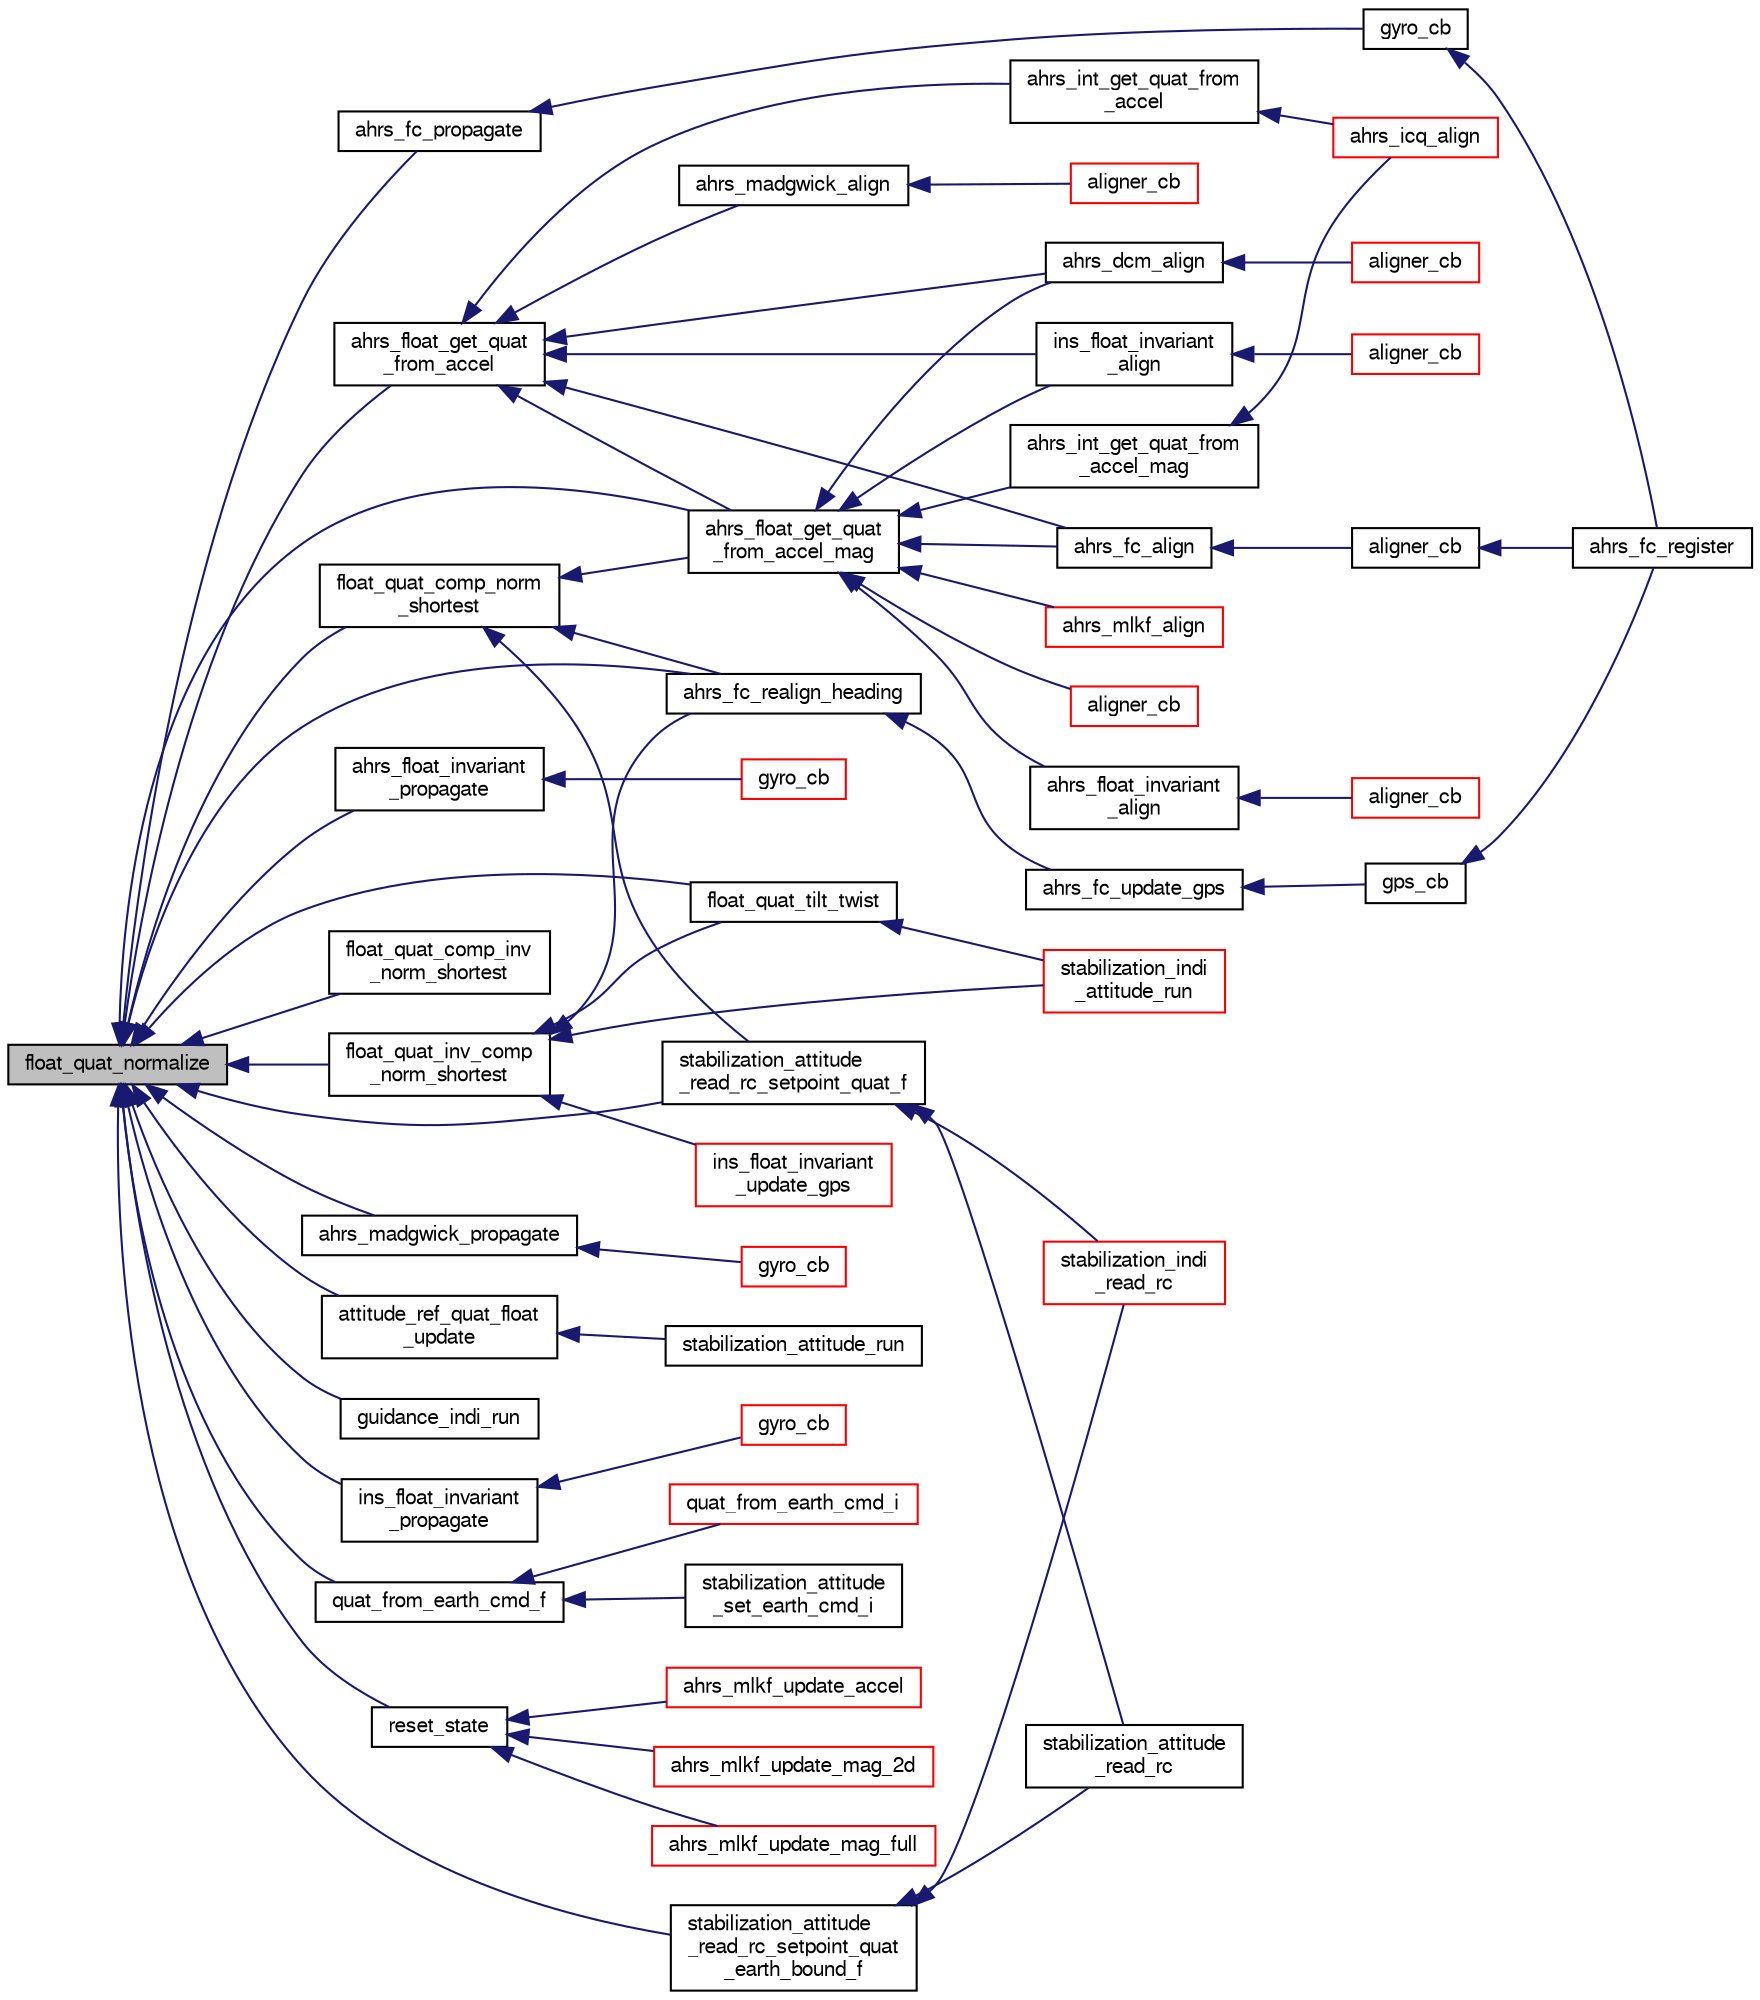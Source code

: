 digraph "float_quat_normalize"
{
  edge [fontname="FreeSans",fontsize="10",labelfontname="FreeSans",labelfontsize="10"];
  node [fontname="FreeSans",fontsize="10",shape=record];
  rankdir="LR";
  Node1 [label="float_quat_normalize",height=0.2,width=0.4,color="black", fillcolor="grey75", style="filled", fontcolor="black"];
  Node1 -> Node2 [dir="back",color="midnightblue",fontsize="10",style="solid",fontname="FreeSans"];
  Node2 [label="ahrs_fc_propagate",height=0.2,width=0.4,color="black", fillcolor="white", style="filled",URL="$ahrs__float__cmpl_8h.html#aa0c9aade7383706d2716fed5f138edb2"];
  Node2 -> Node3 [dir="back",color="midnightblue",fontsize="10",style="solid",fontname="FreeSans"];
  Node3 [label="gyro_cb",height=0.2,width=0.4,color="black", fillcolor="white", style="filled",URL="$ahrs__float__cmpl__wrapper_8c.html#a47e1ea35fdb43af72537c6c9f38b889d"];
  Node3 -> Node4 [dir="back",color="midnightblue",fontsize="10",style="solid",fontname="FreeSans"];
  Node4 [label="ahrs_fc_register",height=0.2,width=0.4,color="black", fillcolor="white", style="filled",URL="$ahrs__float__cmpl__wrapper_8h.html#aa47cd2e2f95362dd732bac1f275344e0"];
  Node1 -> Node5 [dir="back",color="midnightblue",fontsize="10",style="solid",fontname="FreeSans"];
  Node5 [label="ahrs_fc_realign_heading",height=0.2,width=0.4,color="black", fillcolor="white", style="filled",URL="$ahrs__float__cmpl_8h.html#aaabc7dc5bd1a6623dfd6b6642badcb1c",tooltip="Hard reset yaw to a heading. "];
  Node5 -> Node6 [dir="back",color="midnightblue",fontsize="10",style="solid",fontname="FreeSans"];
  Node6 [label="ahrs_fc_update_gps",height=0.2,width=0.4,color="black", fillcolor="white", style="filled",URL="$ahrs__float__cmpl_8h.html#ad866a4c74ddf87b458a8cadc7a002ef2"];
  Node6 -> Node7 [dir="back",color="midnightblue",fontsize="10",style="solid",fontname="FreeSans"];
  Node7 [label="gps_cb",height=0.2,width=0.4,color="black", fillcolor="white", style="filled",URL="$ahrs__float__cmpl__wrapper_8c.html#a1c1656ce80fe1f1ad49fea691164dbf8"];
  Node7 -> Node4 [dir="back",color="midnightblue",fontsize="10",style="solid",fontname="FreeSans"];
  Node1 -> Node8 [dir="back",color="midnightblue",fontsize="10",style="solid",fontname="FreeSans"];
  Node8 [label="ahrs_float_get_quat\l_from_accel",height=0.2,width=0.4,color="black", fillcolor="white", style="filled",URL="$ahrs__float__utils_8h.html#ab9b9f47127bec250cb42814794dda184",tooltip="Compute a quaternion representing roll and pitch from an accelerometer measurement. "];
  Node8 -> Node9 [dir="back",color="midnightblue",fontsize="10",style="solid",fontname="FreeSans"];
  Node9 [label="ahrs_dcm_align",height=0.2,width=0.4,color="black", fillcolor="white", style="filled",URL="$ahrs__float__dcm_8h.html#ac19ef4cf9dfcc61561addd93a8c41a5e"];
  Node9 -> Node10 [dir="back",color="midnightblue",fontsize="10",style="solid",fontname="FreeSans"];
  Node10 [label="aligner_cb",height=0.2,width=0.4,color="red", fillcolor="white", style="filled",URL="$ahrs__float__dcm__wrapper_8c.html#abb508f672663ab1485eae5b9e1799f21"];
  Node8 -> Node11 [dir="back",color="midnightblue",fontsize="10",style="solid",fontname="FreeSans"];
  Node11 [label="ahrs_fc_align",height=0.2,width=0.4,color="black", fillcolor="white", style="filled",URL="$ahrs__float__cmpl_8h.html#a8bb0e2116dd6b4bf9a3fa0caa3f97d27"];
  Node11 -> Node12 [dir="back",color="midnightblue",fontsize="10",style="solid",fontname="FreeSans"];
  Node12 [label="aligner_cb",height=0.2,width=0.4,color="black", fillcolor="white", style="filled",URL="$ahrs__float__cmpl__wrapper_8c.html#abb508f672663ab1485eae5b9e1799f21"];
  Node12 -> Node4 [dir="back",color="midnightblue",fontsize="10",style="solid",fontname="FreeSans"];
  Node8 -> Node13 [dir="back",color="midnightblue",fontsize="10",style="solid",fontname="FreeSans"];
  Node13 [label="ahrs_float_get_quat\l_from_accel_mag",height=0.2,width=0.4,color="black", fillcolor="white", style="filled",URL="$ahrs__float__utils_8h.html#a417a9a4e580b992140640e70992a2a01"];
  Node13 -> Node9 [dir="back",color="midnightblue",fontsize="10",style="solid",fontname="FreeSans"];
  Node13 -> Node11 [dir="back",color="midnightblue",fontsize="10",style="solid",fontname="FreeSans"];
  Node13 -> Node14 [dir="back",color="midnightblue",fontsize="10",style="solid",fontname="FreeSans"];
  Node14 [label="ahrs_float_invariant\l_align",height=0.2,width=0.4,color="black", fillcolor="white", style="filled",URL="$ahrs__float__invariant_8h.html#a4111f176cb3e28593c2ff388169a86f9"];
  Node14 -> Node15 [dir="back",color="midnightblue",fontsize="10",style="solid",fontname="FreeSans"];
  Node15 [label="aligner_cb",height=0.2,width=0.4,color="red", fillcolor="white", style="filled",URL="$ahrs__float__invariant__wrapper_8c.html#abb508f672663ab1485eae5b9e1799f21"];
  Node13 -> Node16 [dir="back",color="midnightblue",fontsize="10",style="solid",fontname="FreeSans"];
  Node16 [label="ahrs_int_get_quat_from\l_accel_mag",height=0.2,width=0.4,color="black", fillcolor="white", style="filled",URL="$ahrs__int__utils_8h.html#a8ea9794c15ad84b2a289385d4a431f60"];
  Node16 -> Node17 [dir="back",color="midnightblue",fontsize="10",style="solid",fontname="FreeSans"];
  Node17 [label="ahrs_icq_align",height=0.2,width=0.4,color="red", fillcolor="white", style="filled",URL="$ahrs__int__cmpl__quat_8h.html#a00670e57757ac4865d6bbd63a6ad4a73"];
  Node13 -> Node18 [dir="back",color="midnightblue",fontsize="10",style="solid",fontname="FreeSans"];
  Node18 [label="ahrs_mlkf_align",height=0.2,width=0.4,color="red", fillcolor="white", style="filled",URL="$ahrs__float__mlkf_8h.html#a65cd8d47048c1cdc4aced2e5a4ce79e2"];
  Node13 -> Node19 [dir="back",color="midnightblue",fontsize="10",style="solid",fontname="FreeSans"];
  Node19 [label="aligner_cb",height=0.2,width=0.4,color="red", fillcolor="white", style="filled",URL="$ins__mekf__wind__wrapper_8c.html#abb508f672663ab1485eae5b9e1799f21"];
  Node13 -> Node20 [dir="back",color="midnightblue",fontsize="10",style="solid",fontname="FreeSans"];
  Node20 [label="ins_float_invariant\l_align",height=0.2,width=0.4,color="black", fillcolor="white", style="filled",URL="$ins__float__invariant_8h.html#a20f38b74cafe0e2f82412fe7a66dc806"];
  Node20 -> Node21 [dir="back",color="midnightblue",fontsize="10",style="solid",fontname="FreeSans"];
  Node21 [label="aligner_cb",height=0.2,width=0.4,color="red", fillcolor="white", style="filled",URL="$ins__float__invariant__wrapper_8c.html#abb508f672663ab1485eae5b9e1799f21"];
  Node8 -> Node22 [dir="back",color="midnightblue",fontsize="10",style="solid",fontname="FreeSans"];
  Node22 [label="ahrs_int_get_quat_from\l_accel",height=0.2,width=0.4,color="black", fillcolor="white", style="filled",URL="$ahrs__int__utils_8h.html#a01b7d1167e626e382675619369a1fc49"];
  Node22 -> Node17 [dir="back",color="midnightblue",fontsize="10",style="solid",fontname="FreeSans"];
  Node8 -> Node23 [dir="back",color="midnightblue",fontsize="10",style="solid",fontname="FreeSans"];
  Node23 [label="ahrs_madgwick_align",height=0.2,width=0.4,color="black", fillcolor="white", style="filled",URL="$ahrs__madgwick_8h.html#aad35ef1d8e209a830a0c77d488e56dcc"];
  Node23 -> Node24 [dir="back",color="midnightblue",fontsize="10",style="solid",fontname="FreeSans"];
  Node24 [label="aligner_cb",height=0.2,width=0.4,color="red", fillcolor="white", style="filled",URL="$ahrs__madgwick__wrapper_8c.html#abb508f672663ab1485eae5b9e1799f21"];
  Node8 -> Node20 [dir="back",color="midnightblue",fontsize="10",style="solid",fontname="FreeSans"];
  Node1 -> Node13 [dir="back",color="midnightblue",fontsize="10",style="solid",fontname="FreeSans"];
  Node1 -> Node25 [dir="back",color="midnightblue",fontsize="10",style="solid",fontname="FreeSans"];
  Node25 [label="ahrs_float_invariant\l_propagate",height=0.2,width=0.4,color="black", fillcolor="white", style="filled",URL="$ahrs__float__invariant_8h.html#ace7071aaa0f0096495824e48e2e240ff"];
  Node25 -> Node26 [dir="back",color="midnightblue",fontsize="10",style="solid",fontname="FreeSans"];
  Node26 [label="gyro_cb",height=0.2,width=0.4,color="red", fillcolor="white", style="filled",URL="$ahrs__float__invariant__wrapper_8c.html#a47e1ea35fdb43af72537c6c9f38b889d",tooltip="Call ahrs_float_invariant_propagate on new gyro measurements. "];
  Node1 -> Node27 [dir="back",color="midnightblue",fontsize="10",style="solid",fontname="FreeSans"];
  Node27 [label="ahrs_madgwick_propagate",height=0.2,width=0.4,color="black", fillcolor="white", style="filled",URL="$ahrs__madgwick_8h.html#a1983ce3f538a01c2cb88609d5bcc33e2"];
  Node27 -> Node28 [dir="back",color="midnightblue",fontsize="10",style="solid",fontname="FreeSans"];
  Node28 [label="gyro_cb",height=0.2,width=0.4,color="red", fillcolor="white", style="filled",URL="$ahrs__madgwick__wrapper_8c.html#a47e1ea35fdb43af72537c6c9f38b889d",tooltip="Call ahrs_madgwick_propagate on new gyro measurements. "];
  Node1 -> Node29 [dir="back",color="midnightblue",fontsize="10",style="solid",fontname="FreeSans"];
  Node29 [label="attitude_ref_quat_float\l_update",height=0.2,width=0.4,color="black", fillcolor="white", style="filled",URL="$stabilization__attitude__ref__quat__float_8h.html#a6246617981d4269af34291dafdd9f1e3"];
  Node29 -> Node30 [dir="back",color="midnightblue",fontsize="10",style="solid",fontname="FreeSans"];
  Node30 [label="stabilization_attitude_run",height=0.2,width=0.4,color="black", fillcolor="white", style="filled",URL="$stabilization__attitude__quat__float_8c.html#a18a45e70bf2fae908ece863a764f777b"];
  Node1 -> Node31 [dir="back",color="midnightblue",fontsize="10",style="solid",fontname="FreeSans"];
  Node31 [label="float_quat_comp_inv\l_norm_shortest",height=0.2,width=0.4,color="black", fillcolor="white", style="filled",URL="$group__math__algebra__float.html#ga702e4347a599d0f6c4003e347bde3825",tooltip="Composition (multiplication) of two quaternions with normalization. "];
  Node1 -> Node32 [dir="back",color="midnightblue",fontsize="10",style="solid",fontname="FreeSans"];
  Node32 [label="float_quat_comp_norm\l_shortest",height=0.2,width=0.4,color="black", fillcolor="white", style="filled",URL="$group__math__algebra__float.html#ga1046209eec005141af05e1098b559487",tooltip="Composition (multiplication) of two quaternions with normalization. "];
  Node32 -> Node5 [dir="back",color="midnightblue",fontsize="10",style="solid",fontname="FreeSans"];
  Node32 -> Node13 [dir="back",color="midnightblue",fontsize="10",style="solid",fontname="FreeSans"];
  Node32 -> Node33 [dir="back",color="midnightblue",fontsize="10",style="solid",fontname="FreeSans"];
  Node33 [label="stabilization_attitude\l_read_rc_setpoint_quat_f",height=0.2,width=0.4,color="black", fillcolor="white", style="filled",URL="$stabilization__attitude__rc__setpoint_8h.html#a7e0d148d1e5210bb1b299163d77daa4a",tooltip="Read attitude setpoint from RC as quaternion Interprets the stick positions as axes. "];
  Node33 -> Node34 [dir="back",color="midnightblue",fontsize="10",style="solid",fontname="FreeSans"];
  Node34 [label="stabilization_attitude\l_read_rc",height=0.2,width=0.4,color="black", fillcolor="white", style="filled",URL="$stabilization__attitude__heli__indi_8c.html#ad17347abf36f7dfc4abb0218f10b5f09"];
  Node33 -> Node35 [dir="back",color="midnightblue",fontsize="10",style="solid",fontname="FreeSans"];
  Node35 [label="stabilization_indi\l_read_rc",height=0.2,width=0.4,color="red", fillcolor="white", style="filled",URL="$stabilization__indi__simple_8h.html#a12143cafcad8c2db6f07b2cc072851d5",tooltip="This function reads rc commands. "];
  Node1 -> Node36 [dir="back",color="midnightblue",fontsize="10",style="solid",fontname="FreeSans"];
  Node36 [label="float_quat_inv_comp\l_norm_shortest",height=0.2,width=0.4,color="black", fillcolor="white", style="filled",URL="$group__math__algebra__float.html#ga154c3d68389b47e11fcdace73b1d75a7",tooltip="Composition (multiplication) of two quaternions with normalization. "];
  Node36 -> Node5 [dir="back",color="midnightblue",fontsize="10",style="solid",fontname="FreeSans"];
  Node36 -> Node37 [dir="back",color="midnightblue",fontsize="10",style="solid",fontname="FreeSans"];
  Node37 [label="float_quat_tilt_twist",height=0.2,width=0.4,color="black", fillcolor="white", style="filled",URL="$group__math__algebra__float.html#gac82a112d67cbf3ca72e363790b6518f7",tooltip="Tilt twist decomposition of quaternion. "];
  Node37 -> Node38 [dir="back",color="midnightblue",fontsize="10",style="solid",fontname="FreeSans"];
  Node38 [label="stabilization_indi\l_attitude_run",height=0.2,width=0.4,color="red", fillcolor="white", style="filled",URL="$stabilization__indi__simple_8h.html#a32497fd2d2c56c87a83bddb1f7b62fa8",tooltip="runs stabilization indi "];
  Node36 -> Node39 [dir="back",color="midnightblue",fontsize="10",style="solid",fontname="FreeSans"];
  Node39 [label="ins_float_invariant\l_update_gps",height=0.2,width=0.4,color="red", fillcolor="white", style="filled",URL="$ins__float__invariant_8h.html#a61e3f6c5195a9e0e99428c7cb5981382"];
  Node36 -> Node38 [dir="back",color="midnightblue",fontsize="10",style="solid",fontname="FreeSans"];
  Node1 -> Node37 [dir="back",color="midnightblue",fontsize="10",style="solid",fontname="FreeSans"];
  Node1 -> Node40 [dir="back",color="midnightblue",fontsize="10",style="solid",fontname="FreeSans"];
  Node40 [label="guidance_indi_run",height=0.2,width=0.4,color="black", fillcolor="white", style="filled",URL="$guidance__indi__hybrid_8c.html#afa3b5095f6b5beadbb8662d3b3519bc9"];
  Node1 -> Node41 [dir="back",color="midnightblue",fontsize="10",style="solid",fontname="FreeSans"];
  Node41 [label="ins_float_invariant\l_propagate",height=0.2,width=0.4,color="black", fillcolor="white", style="filled",URL="$ins__float__invariant_8h.html#a3295f5f304de90dd15c0465967c3b89f"];
  Node41 -> Node42 [dir="back",color="midnightblue",fontsize="10",style="solid",fontname="FreeSans"];
  Node42 [label="gyro_cb",height=0.2,width=0.4,color="red", fillcolor="white", style="filled",URL="$ins__float__invariant__wrapper_8c.html#a47e1ea35fdb43af72537c6c9f38b889d",tooltip="Call ins_float_invariant_propagate on new gyro measurements. "];
  Node1 -> Node43 [dir="back",color="midnightblue",fontsize="10",style="solid",fontname="FreeSans"];
  Node43 [label="quat_from_earth_cmd_f",height=0.2,width=0.4,color="black", fillcolor="white", style="filled",URL="$stabilization__attitude__quat__transformations_8h.html#a875d6ee5cde39474c4ce13dd340cb262"];
  Node43 -> Node44 [dir="back",color="midnightblue",fontsize="10",style="solid",fontname="FreeSans"];
  Node44 [label="quat_from_earth_cmd_i",height=0.2,width=0.4,color="red", fillcolor="white", style="filled",URL="$stabilization__attitude__quat__transformations_8h.html#acfb3bfa8af4aebad848717cd26aa78ee"];
  Node43 -> Node45 [dir="back",color="midnightblue",fontsize="10",style="solid",fontname="FreeSans"];
  Node45 [label="stabilization_attitude\l_set_earth_cmd_i",height=0.2,width=0.4,color="black", fillcolor="white", style="filled",URL="$stabilization__attitude__quat__float_8c.html#ada3ef183c206d08fd0a902adc118f542"];
  Node1 -> Node46 [dir="back",color="midnightblue",fontsize="10",style="solid",fontname="FreeSans"];
  Node46 [label="reset_state",height=0.2,width=0.4,color="black", fillcolor="white", style="filled",URL="$ahrs__float__mlkf_8c.html#a9fbef29f6a0a976770a3055c37a35d95",tooltip="Incorporate errors to reference and zeros state. "];
  Node46 -> Node47 [dir="back",color="midnightblue",fontsize="10",style="solid",fontname="FreeSans"];
  Node47 [label="ahrs_mlkf_update_accel",height=0.2,width=0.4,color="red", fillcolor="white", style="filled",URL="$ahrs__float__mlkf_8h.html#a49d6b43615e971ee5f098c86c2cf0edb"];
  Node46 -> Node48 [dir="back",color="midnightblue",fontsize="10",style="solid",fontname="FreeSans"];
  Node48 [label="ahrs_mlkf_update_mag_2d",height=0.2,width=0.4,color="red", fillcolor="white", style="filled",URL="$ahrs__float__mlkf_8h.html#ab8a1a207877996d1ef506ad18510795e"];
  Node46 -> Node49 [dir="back",color="midnightblue",fontsize="10",style="solid",fontname="FreeSans"];
  Node49 [label="ahrs_mlkf_update_mag_full",height=0.2,width=0.4,color="red", fillcolor="white", style="filled",URL="$ahrs__float__mlkf_8h.html#a7bb2235206c421516cfa4884d287fc65"];
  Node1 -> Node50 [dir="back",color="midnightblue",fontsize="10",style="solid",fontname="FreeSans"];
  Node50 [label="stabilization_attitude\l_read_rc_setpoint_quat\l_earth_bound_f",height=0.2,width=0.4,color="black", fillcolor="white", style="filled",URL="$stabilization__attitude__rc__setpoint_8h.html#a67c7c9ce5526222ceb3f422269fc8f47"];
  Node50 -> Node34 [dir="back",color="midnightblue",fontsize="10",style="solid",fontname="FreeSans"];
  Node50 -> Node35 [dir="back",color="midnightblue",fontsize="10",style="solid",fontname="FreeSans"];
  Node1 -> Node33 [dir="back",color="midnightblue",fontsize="10",style="solid",fontname="FreeSans"];
}
